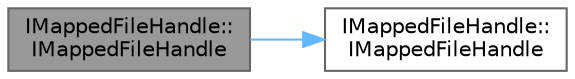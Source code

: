 digraph "IMappedFileHandle::IMappedFileHandle"
{
 // INTERACTIVE_SVG=YES
 // LATEX_PDF_SIZE
  bgcolor="transparent";
  edge [fontname=Helvetica,fontsize=10,labelfontname=Helvetica,labelfontsize=10];
  node [fontname=Helvetica,fontsize=10,shape=box,height=0.2,width=0.4];
  rankdir="LR";
  Node1 [id="Node000001",label="IMappedFileHandle::\lIMappedFileHandle",height=0.2,width=0.4,color="gray40", fillcolor="grey60", style="filled", fontcolor="black",tooltip=" "];
  Node1 -> Node2 [id="edge1_Node000001_Node000002",color="steelblue1",style="solid",tooltip=" "];
  Node2 [id="Node000002",label="IMappedFileHandle::\lIMappedFileHandle",height=0.2,width=0.4,color="grey40", fillcolor="white", style="filled",URL="$d9/d10/classIMappedFileHandle.html#aa3675a2b44f7815bf8d6dc2ecaeee1fd",tooltip=" "];
}
